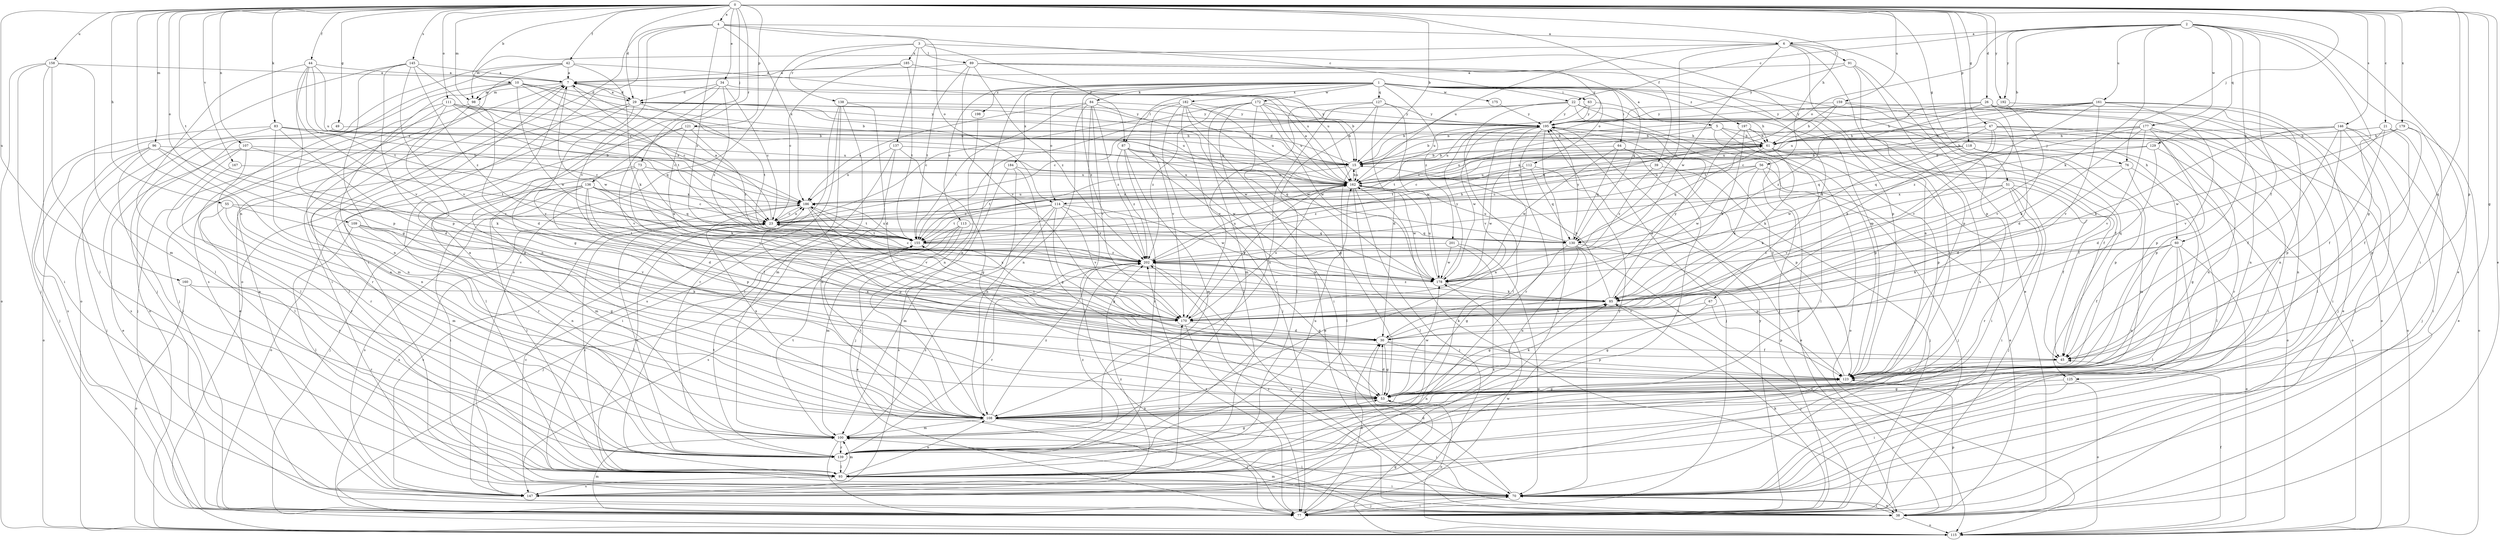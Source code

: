 strict digraph  {
0;
1;
2;
3;
4;
5;
6;
7;
10;
15;
21;
22;
23;
26;
29;
30;
34;
38;
39;
42;
44;
45;
47;
49;
51;
53;
55;
56;
60;
61;
63;
64;
67;
70;
73;
76;
77;
83;
84;
85;
87;
89;
91;
93;
96;
98;
100;
107;
108;
109;
111;
112;
113;
114;
115;
118;
121;
123;
125;
127;
129;
130;
136;
137;
138;
139;
145;
146;
147;
155;
158;
159;
160;
161;
162;
167;
170;
172;
175;
177;
178;
179;
182;
184;
185;
186;
192;
195;
197;
198;
201;
202;
0 -> 4  [label=a];
0 -> 10  [label=b];
0 -> 15  [label=b];
0 -> 21  [label=c];
0 -> 26  [label=d];
0 -> 29  [label=d];
0 -> 34  [label=e];
0 -> 38  [label=e];
0 -> 39  [label=f];
0 -> 42  [label=f];
0 -> 44  [label=f];
0 -> 47  [label=g];
0 -> 49  [label=g];
0 -> 51  [label=g];
0 -> 53  [label=g];
0 -> 55  [label=h];
0 -> 56  [label=h];
0 -> 73  [label=j];
0 -> 76  [label=j];
0 -> 83  [label=k];
0 -> 96  [label=m];
0 -> 98  [label=m];
0 -> 107  [label=n];
0 -> 108  [label=n];
0 -> 109  [label=o];
0 -> 111  [label=o];
0 -> 118  [label=p];
0 -> 121  [label=p];
0 -> 123  [label=p];
0 -> 125  [label=q];
0 -> 136  [label=r];
0 -> 145  [label=s];
0 -> 146  [label=s];
0 -> 155  [label=t];
0 -> 158  [label=u];
0 -> 159  [label=u];
0 -> 160  [label=u];
0 -> 167  [label=v];
0 -> 179  [label=x];
0 -> 192  [label=y];
1 -> 5  [label=a];
1 -> 60  [label=h];
1 -> 63  [label=i];
1 -> 64  [label=i];
1 -> 67  [label=i];
1 -> 84  [label=k];
1 -> 87  [label=l];
1 -> 108  [label=n];
1 -> 112  [label=o];
1 -> 113  [label=o];
1 -> 114  [label=o];
1 -> 125  [label=q];
1 -> 127  [label=q];
1 -> 172  [label=w];
1 -> 175  [label=w];
1 -> 182  [label=x];
1 -> 184  [label=x];
1 -> 197  [label=z];
1 -> 198  [label=z];
1 -> 201  [label=z];
1 -> 202  [label=z];
2 -> 6  [label=a];
2 -> 15  [label=b];
2 -> 22  [label=c];
2 -> 38  [label=e];
2 -> 45  [label=f];
2 -> 53  [label=g];
2 -> 60  [label=h];
2 -> 70  [label=i];
2 -> 85  [label=k];
2 -> 114  [label=o];
2 -> 129  [label=q];
2 -> 161  [label=u];
2 -> 177  [label=w];
2 -> 192  [label=y];
3 -> 87  [label=l];
3 -> 89  [label=l];
3 -> 123  [label=p];
3 -> 137  [label=r];
3 -> 138  [label=r];
3 -> 147  [label=s];
3 -> 185  [label=x];
4 -> 6  [label=a];
4 -> 22  [label=c];
4 -> 70  [label=i];
4 -> 114  [label=o];
4 -> 115  [label=o];
4 -> 170  [label=v];
4 -> 186  [label=x];
4 -> 202  [label=z];
5 -> 23  [label=c];
5 -> 61  [label=h];
5 -> 76  [label=j];
5 -> 115  [label=o];
5 -> 123  [label=p];
5 -> 155  [label=t];
6 -> 91  [label=l];
6 -> 98  [label=m];
6 -> 108  [label=n];
6 -> 123  [label=p];
6 -> 139  [label=r];
6 -> 162  [label=u];
6 -> 178  [label=w];
6 -> 202  [label=z];
7 -> 29  [label=d];
7 -> 77  [label=j];
7 -> 98  [label=m];
7 -> 155  [label=t];
7 -> 178  [label=w];
10 -> 15  [label=b];
10 -> 23  [label=c];
10 -> 29  [label=d];
10 -> 98  [label=m];
10 -> 108  [label=n];
10 -> 115  [label=o];
10 -> 162  [label=u];
10 -> 178  [label=w];
15 -> 29  [label=d];
15 -> 93  [label=l];
15 -> 155  [label=t];
15 -> 162  [label=u];
21 -> 45  [label=f];
21 -> 61  [label=h];
21 -> 70  [label=i];
21 -> 123  [label=p];
21 -> 170  [label=v];
22 -> 15  [label=b];
22 -> 23  [label=c];
22 -> 38  [label=e];
22 -> 61  [label=h];
22 -> 77  [label=j];
22 -> 93  [label=l];
22 -> 195  [label=y];
23 -> 7  [label=a];
23 -> 93  [label=l];
23 -> 130  [label=q];
23 -> 147  [label=s];
23 -> 155  [label=t];
23 -> 186  [label=x];
26 -> 61  [label=h];
26 -> 70  [label=i];
26 -> 108  [label=n];
26 -> 115  [label=o];
26 -> 170  [label=v];
26 -> 195  [label=y];
26 -> 202  [label=z];
29 -> 7  [label=a];
29 -> 15  [label=b];
29 -> 38  [label=e];
29 -> 93  [label=l];
29 -> 155  [label=t];
29 -> 162  [label=u];
29 -> 170  [label=v];
29 -> 195  [label=y];
30 -> 45  [label=f];
30 -> 53  [label=g];
30 -> 85  [label=k];
30 -> 123  [label=p];
30 -> 155  [label=t];
34 -> 15  [label=b];
34 -> 23  [label=c];
34 -> 29  [label=d];
34 -> 53  [label=g];
34 -> 108  [label=n];
34 -> 202  [label=z];
38 -> 70  [label=i];
38 -> 100  [label=m];
38 -> 115  [label=o];
38 -> 123  [label=p];
38 -> 162  [label=u];
38 -> 202  [label=z];
39 -> 77  [label=j];
39 -> 162  [label=u];
39 -> 202  [label=z];
42 -> 7  [label=a];
42 -> 70  [label=i];
42 -> 77  [label=j];
42 -> 85  [label=k];
42 -> 147  [label=s];
42 -> 162  [label=u];
44 -> 7  [label=a];
44 -> 93  [label=l];
44 -> 123  [label=p];
44 -> 155  [label=t];
44 -> 162  [label=u];
44 -> 170  [label=v];
44 -> 186  [label=x];
45 -> 123  [label=p];
47 -> 15  [label=b];
47 -> 61  [label=h];
47 -> 70  [label=i];
47 -> 85  [label=k];
47 -> 108  [label=n];
47 -> 130  [label=q];
47 -> 139  [label=r];
47 -> 170  [label=v];
49 -> 61  [label=h];
49 -> 147  [label=s];
51 -> 45  [label=f];
51 -> 70  [label=i];
51 -> 77  [label=j];
51 -> 85  [label=k];
51 -> 139  [label=r];
51 -> 170  [label=v];
51 -> 186  [label=x];
53 -> 30  [label=d];
53 -> 85  [label=k];
53 -> 108  [label=n];
53 -> 115  [label=o];
53 -> 123  [label=p];
53 -> 178  [label=w];
55 -> 23  [label=c];
55 -> 100  [label=m];
55 -> 139  [label=r];
55 -> 170  [label=v];
56 -> 23  [label=c];
56 -> 38  [label=e];
56 -> 77  [label=j];
56 -> 85  [label=k];
56 -> 162  [label=u];
56 -> 178  [label=w];
60 -> 45  [label=f];
60 -> 70  [label=i];
60 -> 85  [label=k];
60 -> 93  [label=l];
60 -> 108  [label=n];
60 -> 115  [label=o];
60 -> 202  [label=z];
61 -> 15  [label=b];
61 -> 23  [label=c];
61 -> 45  [label=f];
61 -> 70  [label=i];
61 -> 85  [label=k];
61 -> 123  [label=p];
61 -> 130  [label=q];
61 -> 155  [label=t];
61 -> 162  [label=u];
63 -> 45  [label=f];
63 -> 162  [label=u];
63 -> 195  [label=y];
64 -> 15  [label=b];
64 -> 93  [label=l];
64 -> 123  [label=p];
64 -> 130  [label=q];
64 -> 178  [label=w];
67 -> 53  [label=g];
67 -> 123  [label=p];
67 -> 170  [label=v];
70 -> 23  [label=c];
70 -> 30  [label=d];
70 -> 38  [label=e];
70 -> 77  [label=j];
73 -> 85  [label=k];
73 -> 115  [label=o];
73 -> 139  [label=r];
73 -> 162  [label=u];
73 -> 170  [label=v];
76 -> 30  [label=d];
76 -> 53  [label=g];
76 -> 93  [label=l];
76 -> 162  [label=u];
77 -> 30  [label=d];
77 -> 70  [label=i];
77 -> 85  [label=k];
77 -> 100  [label=m];
77 -> 178  [label=w];
77 -> 186  [label=x];
77 -> 195  [label=y];
77 -> 202  [label=z];
83 -> 23  [label=c];
83 -> 30  [label=d];
83 -> 61  [label=h];
83 -> 77  [label=j];
83 -> 108  [label=n];
83 -> 147  [label=s];
83 -> 162  [label=u];
84 -> 77  [label=j];
84 -> 108  [label=n];
84 -> 155  [label=t];
84 -> 170  [label=v];
84 -> 178  [label=w];
84 -> 186  [label=x];
84 -> 195  [label=y];
84 -> 202  [label=z];
85 -> 15  [label=b];
85 -> 53  [label=g];
85 -> 77  [label=j];
85 -> 170  [label=v];
85 -> 195  [label=y];
85 -> 202  [label=z];
87 -> 15  [label=b];
87 -> 38  [label=e];
87 -> 100  [label=m];
87 -> 130  [label=q];
87 -> 139  [label=r];
87 -> 178  [label=w];
87 -> 202  [label=z];
89 -> 7  [label=a];
89 -> 123  [label=p];
89 -> 130  [label=q];
89 -> 155  [label=t];
89 -> 170  [label=v];
89 -> 195  [label=y];
89 -> 202  [label=z];
91 -> 7  [label=a];
91 -> 38  [label=e];
91 -> 123  [label=p];
91 -> 147  [label=s];
91 -> 195  [label=y];
93 -> 23  [label=c];
93 -> 70  [label=i];
93 -> 100  [label=m];
93 -> 108  [label=n];
93 -> 147  [label=s];
96 -> 15  [label=b];
96 -> 77  [label=j];
96 -> 85  [label=k];
96 -> 93  [label=l];
96 -> 108  [label=n];
96 -> 115  [label=o];
98 -> 30  [label=d];
98 -> 93  [label=l];
98 -> 100  [label=m];
100 -> 70  [label=i];
100 -> 77  [label=j];
100 -> 139  [label=r];
100 -> 155  [label=t];
100 -> 202  [label=z];
107 -> 15  [label=b];
107 -> 38  [label=e];
107 -> 93  [label=l];
107 -> 139  [label=r];
107 -> 155  [label=t];
108 -> 7  [label=a];
108 -> 70  [label=i];
108 -> 77  [label=j];
108 -> 100  [label=m];
108 -> 155  [label=t];
108 -> 186  [label=x];
108 -> 202  [label=z];
109 -> 53  [label=g];
109 -> 93  [label=l];
109 -> 108  [label=n];
109 -> 155  [label=t];
109 -> 170  [label=v];
111 -> 15  [label=b];
111 -> 23  [label=c];
111 -> 53  [label=g];
111 -> 77  [label=j];
111 -> 130  [label=q];
111 -> 139  [label=r];
111 -> 186  [label=x];
111 -> 195  [label=y];
112 -> 38  [label=e];
112 -> 130  [label=q];
112 -> 162  [label=u];
112 -> 178  [label=w];
112 -> 202  [label=z];
113 -> 38  [label=e];
113 -> 77  [label=j];
113 -> 100  [label=m];
113 -> 130  [label=q];
113 -> 147  [label=s];
114 -> 23  [label=c];
114 -> 53  [label=g];
114 -> 100  [label=m];
114 -> 147  [label=s];
114 -> 155  [label=t];
114 -> 170  [label=v];
114 -> 178  [label=w];
114 -> 202  [label=z];
115 -> 45  [label=f];
115 -> 53  [label=g];
118 -> 15  [label=b];
118 -> 100  [label=m];
118 -> 115  [label=o];
118 -> 123  [label=p];
118 -> 162  [label=u];
118 -> 178  [label=w];
121 -> 61  [label=h];
121 -> 85  [label=k];
121 -> 93  [label=l];
121 -> 170  [label=v];
121 -> 202  [label=z];
123 -> 53  [label=g];
123 -> 108  [label=n];
123 -> 186  [label=x];
123 -> 195  [label=y];
125 -> 53  [label=g];
125 -> 70  [label=i];
125 -> 115  [label=o];
127 -> 30  [label=d];
127 -> 93  [label=l];
127 -> 108  [label=n];
127 -> 170  [label=v];
127 -> 178  [label=w];
127 -> 195  [label=y];
129 -> 15  [label=b];
129 -> 30  [label=d];
129 -> 115  [label=o];
129 -> 155  [label=t];
130 -> 53  [label=g];
130 -> 70  [label=i];
130 -> 108  [label=n];
130 -> 115  [label=o];
130 -> 123  [label=p];
130 -> 162  [label=u];
130 -> 195  [label=y];
136 -> 23  [label=c];
136 -> 30  [label=d];
136 -> 45  [label=f];
136 -> 70  [label=i];
136 -> 77  [label=j];
136 -> 93  [label=l];
136 -> 100  [label=m];
136 -> 123  [label=p];
136 -> 130  [label=q];
136 -> 170  [label=v];
136 -> 186  [label=x];
137 -> 15  [label=b];
137 -> 53  [label=g];
137 -> 70  [label=i];
137 -> 108  [label=n];
137 -> 186  [label=x];
138 -> 30  [label=d];
138 -> 93  [label=l];
138 -> 100  [label=m];
138 -> 139  [label=r];
138 -> 147  [label=s];
138 -> 195  [label=y];
139 -> 7  [label=a];
139 -> 23  [label=c];
139 -> 53  [label=g];
139 -> 93  [label=l];
139 -> 155  [label=t];
139 -> 162  [label=u];
139 -> 202  [label=z];
145 -> 7  [label=a];
145 -> 53  [label=g];
145 -> 115  [label=o];
145 -> 123  [label=p];
145 -> 170  [label=v];
145 -> 186  [label=x];
145 -> 202  [label=z];
146 -> 15  [label=b];
146 -> 38  [label=e];
146 -> 45  [label=f];
146 -> 61  [label=h];
146 -> 70  [label=i];
146 -> 77  [label=j];
146 -> 85  [label=k];
146 -> 123  [label=p];
147 -> 7  [label=a];
147 -> 170  [label=v];
147 -> 195  [label=y];
147 -> 202  [label=z];
155 -> 61  [label=h];
155 -> 186  [label=x];
155 -> 202  [label=z];
158 -> 7  [label=a];
158 -> 70  [label=i];
158 -> 77  [label=j];
158 -> 93  [label=l];
158 -> 100  [label=m];
158 -> 115  [label=o];
159 -> 30  [label=d];
159 -> 61  [label=h];
159 -> 93  [label=l];
159 -> 155  [label=t];
159 -> 195  [label=y];
160 -> 85  [label=k];
160 -> 115  [label=o];
160 -> 139  [label=r];
161 -> 15  [label=b];
161 -> 23  [label=c];
161 -> 77  [label=j];
161 -> 108  [label=n];
161 -> 123  [label=p];
161 -> 162  [label=u];
161 -> 170  [label=v];
161 -> 195  [label=y];
161 -> 202  [label=z];
162 -> 7  [label=a];
162 -> 15  [label=b];
162 -> 77  [label=j];
162 -> 93  [label=l];
162 -> 170  [label=v];
162 -> 178  [label=w];
162 -> 186  [label=x];
167 -> 139  [label=r];
167 -> 162  [label=u];
170 -> 30  [label=d];
170 -> 77  [label=j];
170 -> 162  [label=u];
170 -> 186  [label=x];
172 -> 15  [label=b];
172 -> 53  [label=g];
172 -> 100  [label=m];
172 -> 139  [label=r];
172 -> 155  [label=t];
172 -> 162  [label=u];
172 -> 178  [label=w];
172 -> 195  [label=y];
172 -> 202  [label=z];
175 -> 195  [label=y];
177 -> 61  [label=h];
177 -> 85  [label=k];
177 -> 108  [label=n];
177 -> 115  [label=o];
177 -> 123  [label=p];
177 -> 130  [label=q];
177 -> 162  [label=u];
177 -> 170  [label=v];
178 -> 85  [label=k];
178 -> 162  [label=u];
178 -> 195  [label=y];
179 -> 45  [label=f];
179 -> 61  [label=h];
179 -> 115  [label=o];
179 -> 178  [label=w];
182 -> 23  [label=c];
182 -> 70  [label=i];
182 -> 77  [label=j];
182 -> 93  [label=l];
182 -> 162  [label=u];
182 -> 170  [label=v];
182 -> 178  [label=w];
182 -> 195  [label=y];
184 -> 53  [label=g];
184 -> 77  [label=j];
184 -> 108  [label=n];
184 -> 162  [label=u];
185 -> 7  [label=a];
185 -> 23  [label=c];
185 -> 155  [label=t];
185 -> 162  [label=u];
186 -> 23  [label=c];
186 -> 123  [label=p];
186 -> 147  [label=s];
186 -> 155  [label=t];
186 -> 162  [label=u];
186 -> 170  [label=v];
192 -> 38  [label=e];
192 -> 170  [label=v];
192 -> 195  [label=y];
195 -> 61  [label=h];
195 -> 77  [label=j];
195 -> 108  [label=n];
195 -> 139  [label=r];
195 -> 147  [label=s];
195 -> 162  [label=u];
195 -> 170  [label=v];
195 -> 178  [label=w];
197 -> 30  [label=d];
197 -> 45  [label=f];
197 -> 61  [label=h];
197 -> 85  [label=k];
197 -> 93  [label=l];
198 -> 108  [label=n];
201 -> 70  [label=i];
201 -> 147  [label=s];
201 -> 178  [label=w];
201 -> 202  [label=z];
202 -> 23  [label=c];
202 -> 38  [label=e];
202 -> 53  [label=g];
202 -> 139  [label=r];
202 -> 162  [label=u];
202 -> 178  [label=w];
}
